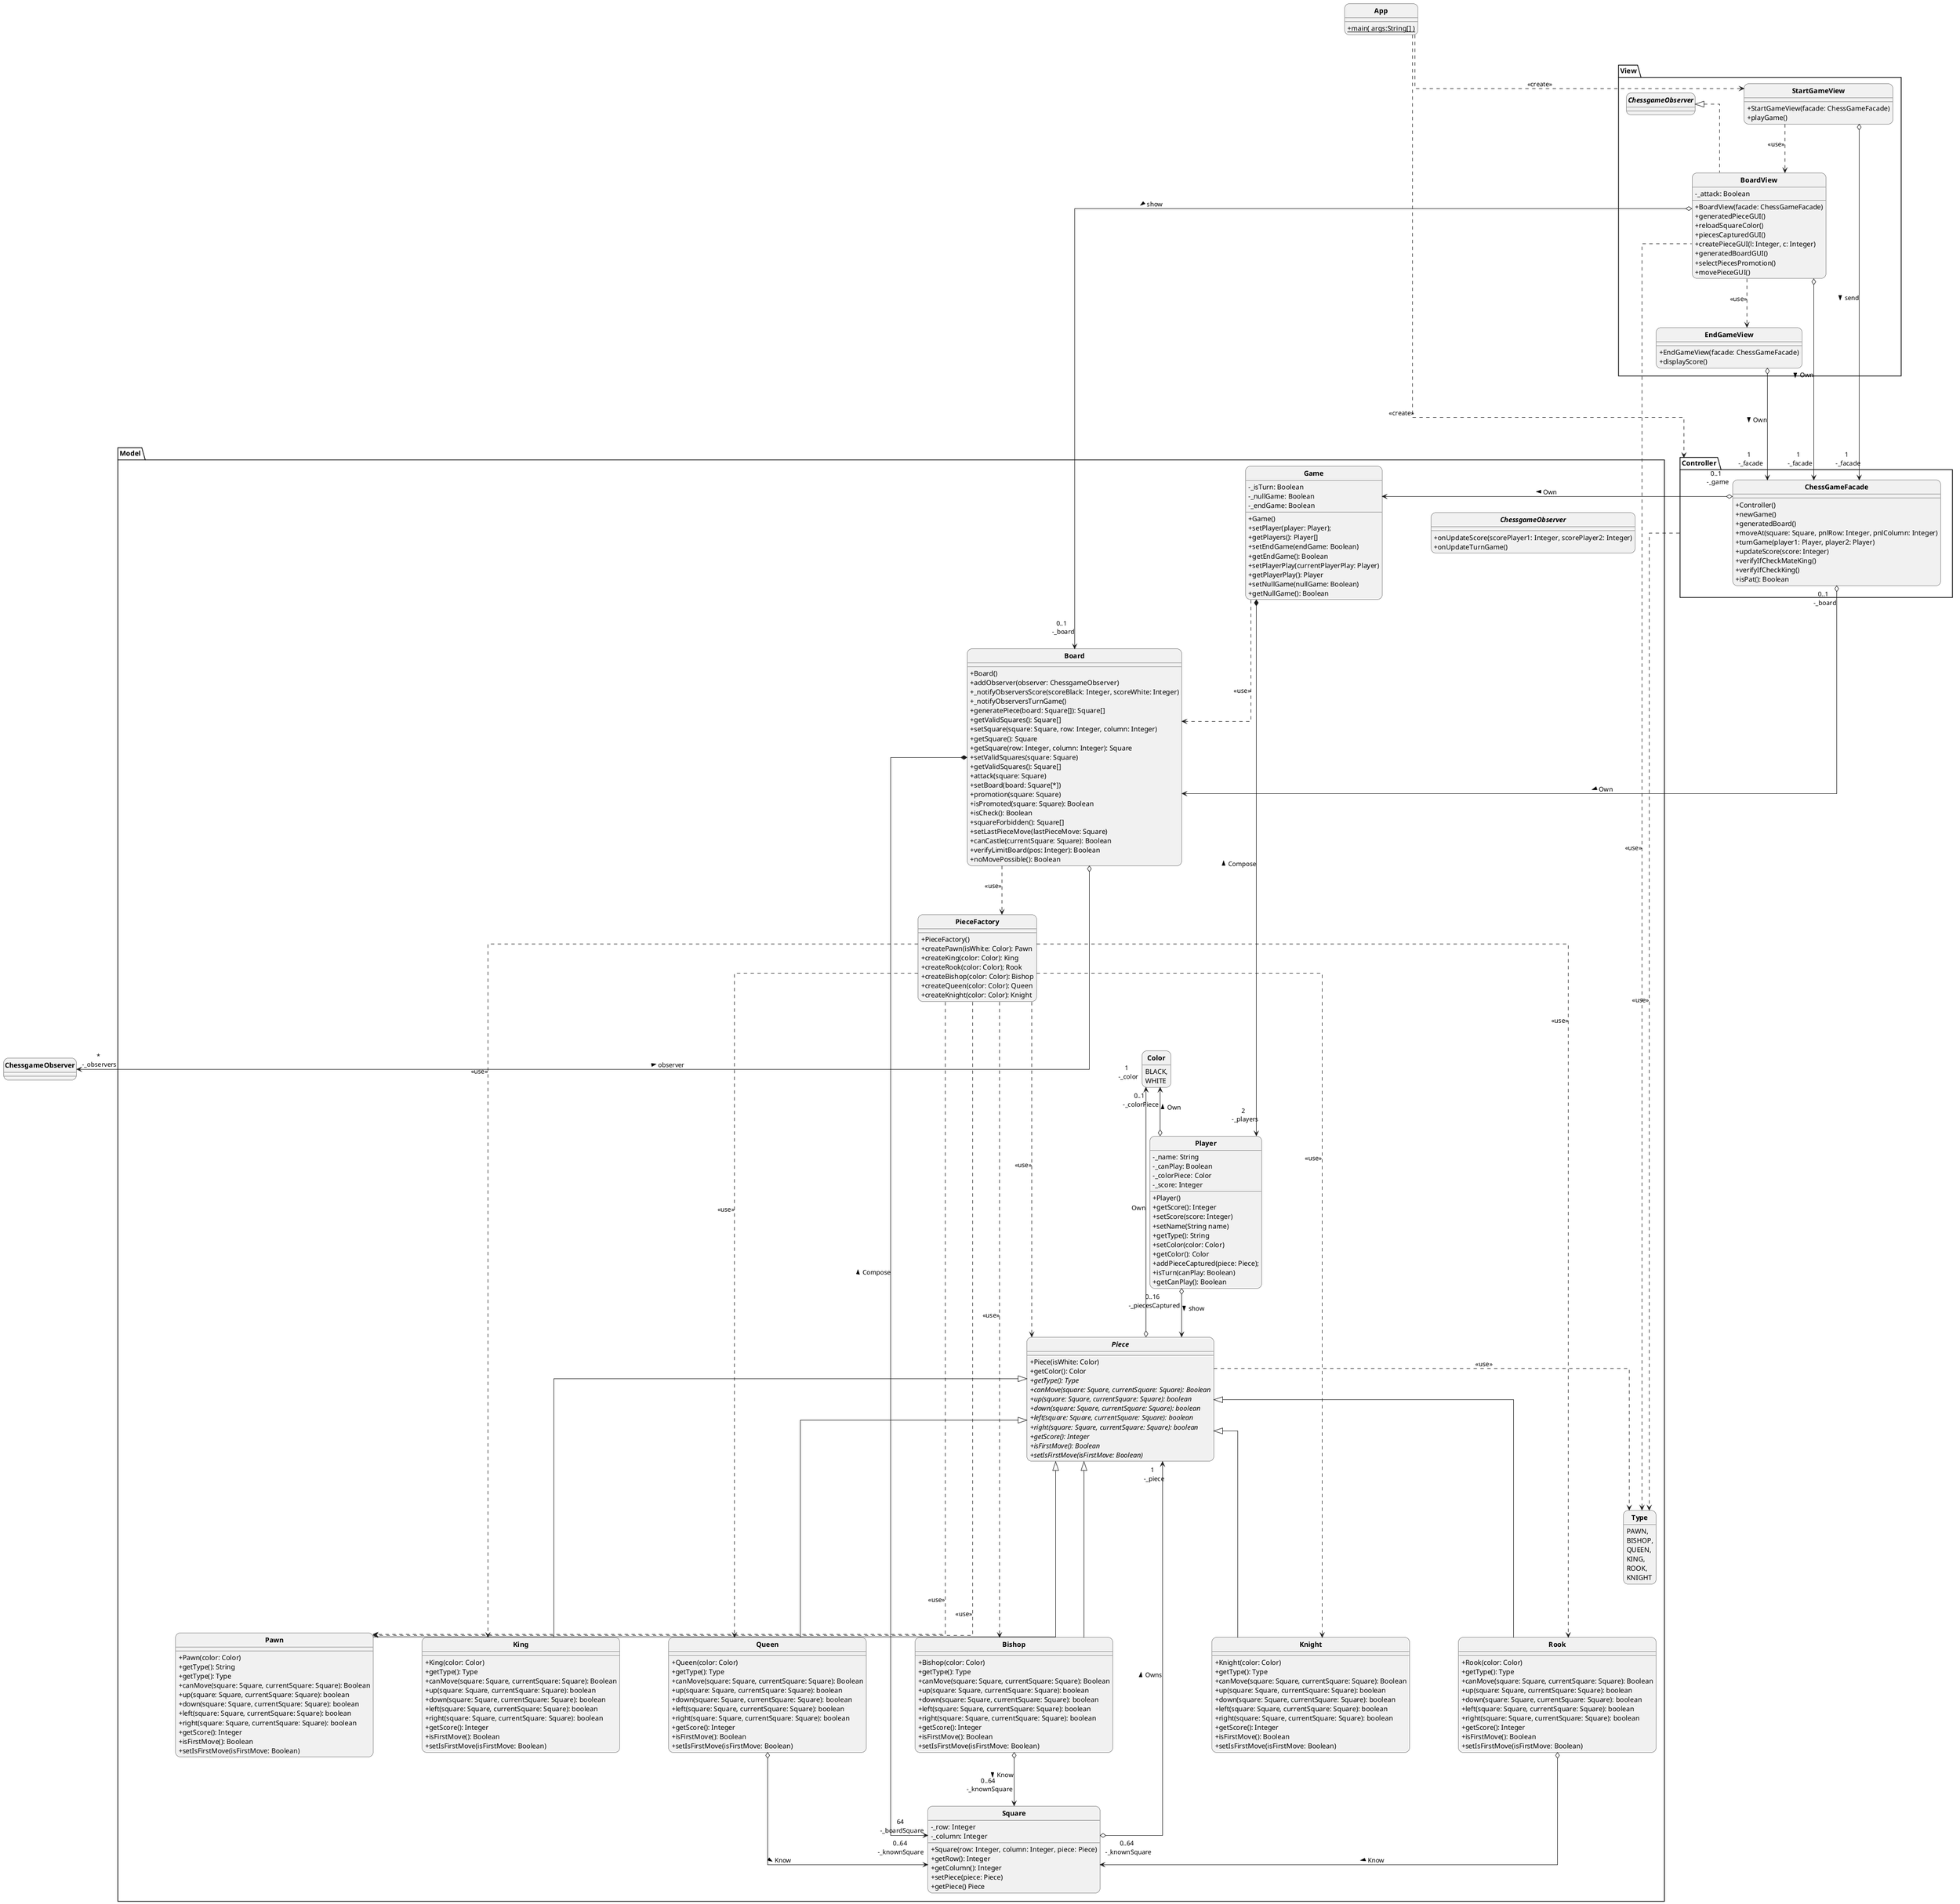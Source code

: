 @startuml

skinparam style strictuml
skinparam classAttributeIconSize 0
skinparam classFontStyle Bold
hide enum methods
skinparam roundcorner 20
skinparam linetype polyline
skinparam linetype ortho
skinparam nodesep 100
skinparam ranksep 100



class App{
 +{static} main( args:String[] )
}

package Model{
    enum Color{
       BLACK,
       WHITE
    }
    enum Type{
       PAWN,
       BISHOP,
       QUEEN,
       KING,
       ROOK,
       KNIGHT
    }

    class Board{
    + Board()
    + addObserver(observer: ChessgameObserver)
    + _notifyObserversScore(scoreBlack: Integer, scoreWhite: Integer)
    + _notifyObserversTurnGame()
    + generatePiece(board: Square[]): Square[]
    + getValidSquares(): Square[]
    + setSquare(square: Square, row: Integer, column: Integer)
    + getSquare(): Square
    + getSquare(row: Integer, column: Integer): Square
    + setValidSquares(square: Square)
    + getValidSquares(): Square[]
    + attack(square: Square)
    + setBoard(board: Square[*])
    + promotion(square: Square)
    + isPromoted(square: Square): Boolean
    + isCheck(): Boolean
    + squareForbidden(): Square[]
    + setLastPieceMove(lastPieceMove: Square)
    + canCastle(currentSquare: Square): Boolean
    + verifyLimitBoard(pos: Integer): Boolean
    + noMovePossible(): Boolean
    }

    interface ChessgameObserver{
        + onUpdateScore(scorePlayer1: Integer, scorePlayer2: Integer)
        + onUpdateTurnGame()
    }

    class Game{
    - _isTurn: Boolean
    - _nullGame: Boolean
    - _endGame: Boolean
    + Game()
    + setPlayer(player: Player);
    + getPlayers(): Player[]
    + setEndGame(endGame: Boolean)
    + getEndGame(): Boolean
    + setPlayerPlay(currentPlayerPlay: Player)
    + getPlayerPlay(): Player
    + setNullGame(nullGame: Boolean)
    + getNullGame(): Boolean
     }
    class Player{
    - _name: String
    - _canPlay: Boolean
    - _colorPiece: Color
    - _score: Integer
    + Player()
    + getScore(): Integer
    + setScore(score: Integer)
    + setName(String name)
    + getType(): String
    + setColor(color: Color)
    + getColor(): Color
    + addPieceCaptured(piece: Piece);
    + isTurn(canPlay: Boolean)
    + getCanPlay(): Boolean
    }

    class Square{
    - _row: Integer
    - _column: Integer
    + Square(row: Integer, column: Integer, piece: Piece)
    + getRow(): Integer
    + getColumn(): Integer
    + setPiece(piece: Piece)
    + getPiece() Piece
    }

    class PieceFactory{
    + PieceFactory()
    + createPawn(isWhite: Color): Pawn
    + createKing(color: Color): King
    + createRook(color: Color); Rook
    + createBishop(color: Color): Bishop
    + createQueen(color: Color): Queen
    + createKnight(color: Color): Knight
    }

    abstract Piece{
    + Piece(isWhite: Color)
    + getColor(): Color
    + {abstract}getType(): Type
    + {abstract}canMove(square: Square, currentSquare: Square): Boolean
    + {abstract}up(square: Square, currentSquare: Square): boolean
    + {abstract}down(square: Square, currentSquare: Square): boolean
    + {abstract}left(square: Square, currentSquare: Square): boolean
    + {abstract}right(square: Square, currentSquare: Square): boolean
    + {abstract}getScore(): Integer
    + {abstract}isFirstMove(): Boolean
    + {abstract}setIsFirstMove(isFirstMove: Boolean)
    }

    class Pawn{
    + Pawn(color: Color)
    + getType(): String
    + getType(): Type
    + canMove(square: Square, currentSquare: Square): Boolean
    + up(square: Square, currentSquare: Square): boolean
    + down(square: Square, currentSquare: Square): boolean
    + left(square: Square, currentSquare: Square): boolean
    + right(square: Square, currentSquare: Square): boolean
    + getScore(): Integer
    + isFirstMove(): Boolean
    + setIsFirstMove(isFirstMove: Boolean)
    }

    class King{
    + King(color: Color)
    + getType(): Type
    + canMove(square: Square, currentSquare: Square): Boolean
    + up(square: Square, currentSquare: Square): boolean
    + down(square: Square, currentSquare: Square): boolean
    + left(square: Square, currentSquare: Square): boolean
    + right(square: Square, currentSquare: Square): boolean
    + getScore(): Integer
    + isFirstMove(): Boolean
    + setIsFirstMove(isFirstMove: Boolean)
    }

    class Rook{
    + Rook(color: Color)
    + getType(): Type
    + canMove(square: Square, currentSquare: Square): Boolean
    + up(square: Square, currentSquare: Square): boolean
    + down(square: Square, currentSquare: Square): boolean
    + left(square: Square, currentSquare: Square): boolean
    + right(square: Square, currentSquare: Square): boolean
    + getScore(): Integer
    + isFirstMove(): Boolean
    + setIsFirstMove(isFirstMove: Boolean)
    }

    class Bishop{
    + Bishop(color: Color)
    + getType(): Type
    + canMove(square: Square, currentSquare: Square): Boolean
    + up(square: Square, currentSquare: Square): boolean
    + down(square: Square, currentSquare: Square): boolean
    + left(square: Square, currentSquare: Square): boolean
    + right(square: Square, currentSquare: Square): boolean
    + getScore(): Integer
    + isFirstMove(): Boolean
    + setIsFirstMove(isFirstMove: Boolean)
    }

    class Queen{
    + Queen(color: Color)
    + getType(): Type
    + canMove(square: Square, currentSquare: Square): Boolean
    + up(square: Square, currentSquare: Square): boolean
    + down(square: Square, currentSquare: Square): boolean
    + left(square: Square, currentSquare: Square): boolean
    + right(square: Square, currentSquare: Square): boolean
    + getScore(): Integer
    + isFirstMove(): Boolean
    + setIsFirstMove(isFirstMove: Boolean)
    }

    class Knight{
    + Knight(color: Color)
    + getType(): Type
    + canMove(square: Square, currentSquare: Square): Boolean
    + up(square: Square, currentSquare: Square): boolean
    + down(square: Square, currentSquare: Square): boolean
    + left(square: Square, currentSquare: Square): boolean
    + right(square: Square, currentSquare: Square): boolean
    + getScore(): Integer
    + isFirstMove(): Boolean
    + setIsFirstMove(isFirstMove: Boolean)
    }

}

package Controller{

class ChessGameFacade{
    + Controller()
    + newGame()
    + generatedBoard()
    + moveAt(square: Square, pnlRow: Integer, pnlColumn: Integer)
    + turnGame(player1: Player, player2: Player)
    + updateScore(score: Integer)
    + verifyIfCheckMateKing()
    + verifyIfCheckKing()
    + isPat(): Boolean
}

}

package View{
class StartGameView{
    + StartGameView(facade: ChessGameFacade)
    + playGame()
}
class  BoardView implements ChessgameObserver{
    - _attack: Boolean
    + BoardView(facade: ChessGameFacade)
    + generatedPieceGUI()
    + reloadSquareColor()
    + piecesCapturedGUI()
    + createPieceGUI(l: Integer, c: Integer)
    + generatedBoardGUI()
    + selectPiecesPromotion()
    + movePieceGUI()
}
class EndGameView{
    + EndGameView(facade: ChessGameFacade)
    + displayScore()
}
}
BoardView -u..>  Type: <<use>>
StartGameView ..> BoardView: <<use>>
BoardView ..> EndGameView: <<use>>

StartGameView o---> "1 \n -_facade\n" ChessGameFacade: send >
BoardView o----> "1 \n -_facade\n" ChessGameFacade: Own >
EndGameView o---> "1 \n -_facade\n" ChessGameFacade: Own >

App ..> Controller : <<create>>
App ..> StartGameView : <<create>>

ChessGameFacade  "0..1 \n -_game\n" o---> Game: > Own
ChessGameFacade "0..1 \n -_board\n" o-->  Board: > Own

Board o---> " * \n -_observers" ChessgameObserver : observer <

Rook o-->  "0..64 \n -_knownSquare\n"  Square: > Know
Bishop o--> "0..64 \n -_knownSquare\n"   Square: > Know
Queen o--> "0..64\n -_knownSquare\n"   Square: > Know


PieceFactory ....> Pawn : <<use>>
PieceFactory .....> King : <<use>>
PieceFactory ....> Rook : <<use>>
PieceFactory ...> Bishop : <<use>>
PieceFactory ...> Queen : <<use>>
PieceFactory ...> Knight : <<use>>
PieceFactory ....> Piece : <<use>>

PieceFactory ..> Pawn : <<use>>

Board ..> PieceFactory : <<use>>

Board *--> "64 \n -_boardSquare" Square: < Compose
Pawn -u--|> Piece
King -u--|> Piece
Rook -u--|> Piece
Bishop -u--|> Piece
Queen -u--|> Piece
Knight -u--|> Piece

Piece ..>  Type: <<use>>
Controller ..>  Type: <<use>>


Piece o--> "1 \n -_color\n" Color: Own
Player o-u-> "0..1 \n -_colorPiece\n" Color: > Own

Game *-->  "2 \n -_players\n"  Player:  Compose <
Player  "0..16 \n -_piecesCaptured\n" o--> Piece: > show
Square o--> "1 \n -_piece\n" Piece: > Owns
BoardView o--> "0..1 \n -_board\n" Board: show >
Game ..> Board: <<use>>
@enduml